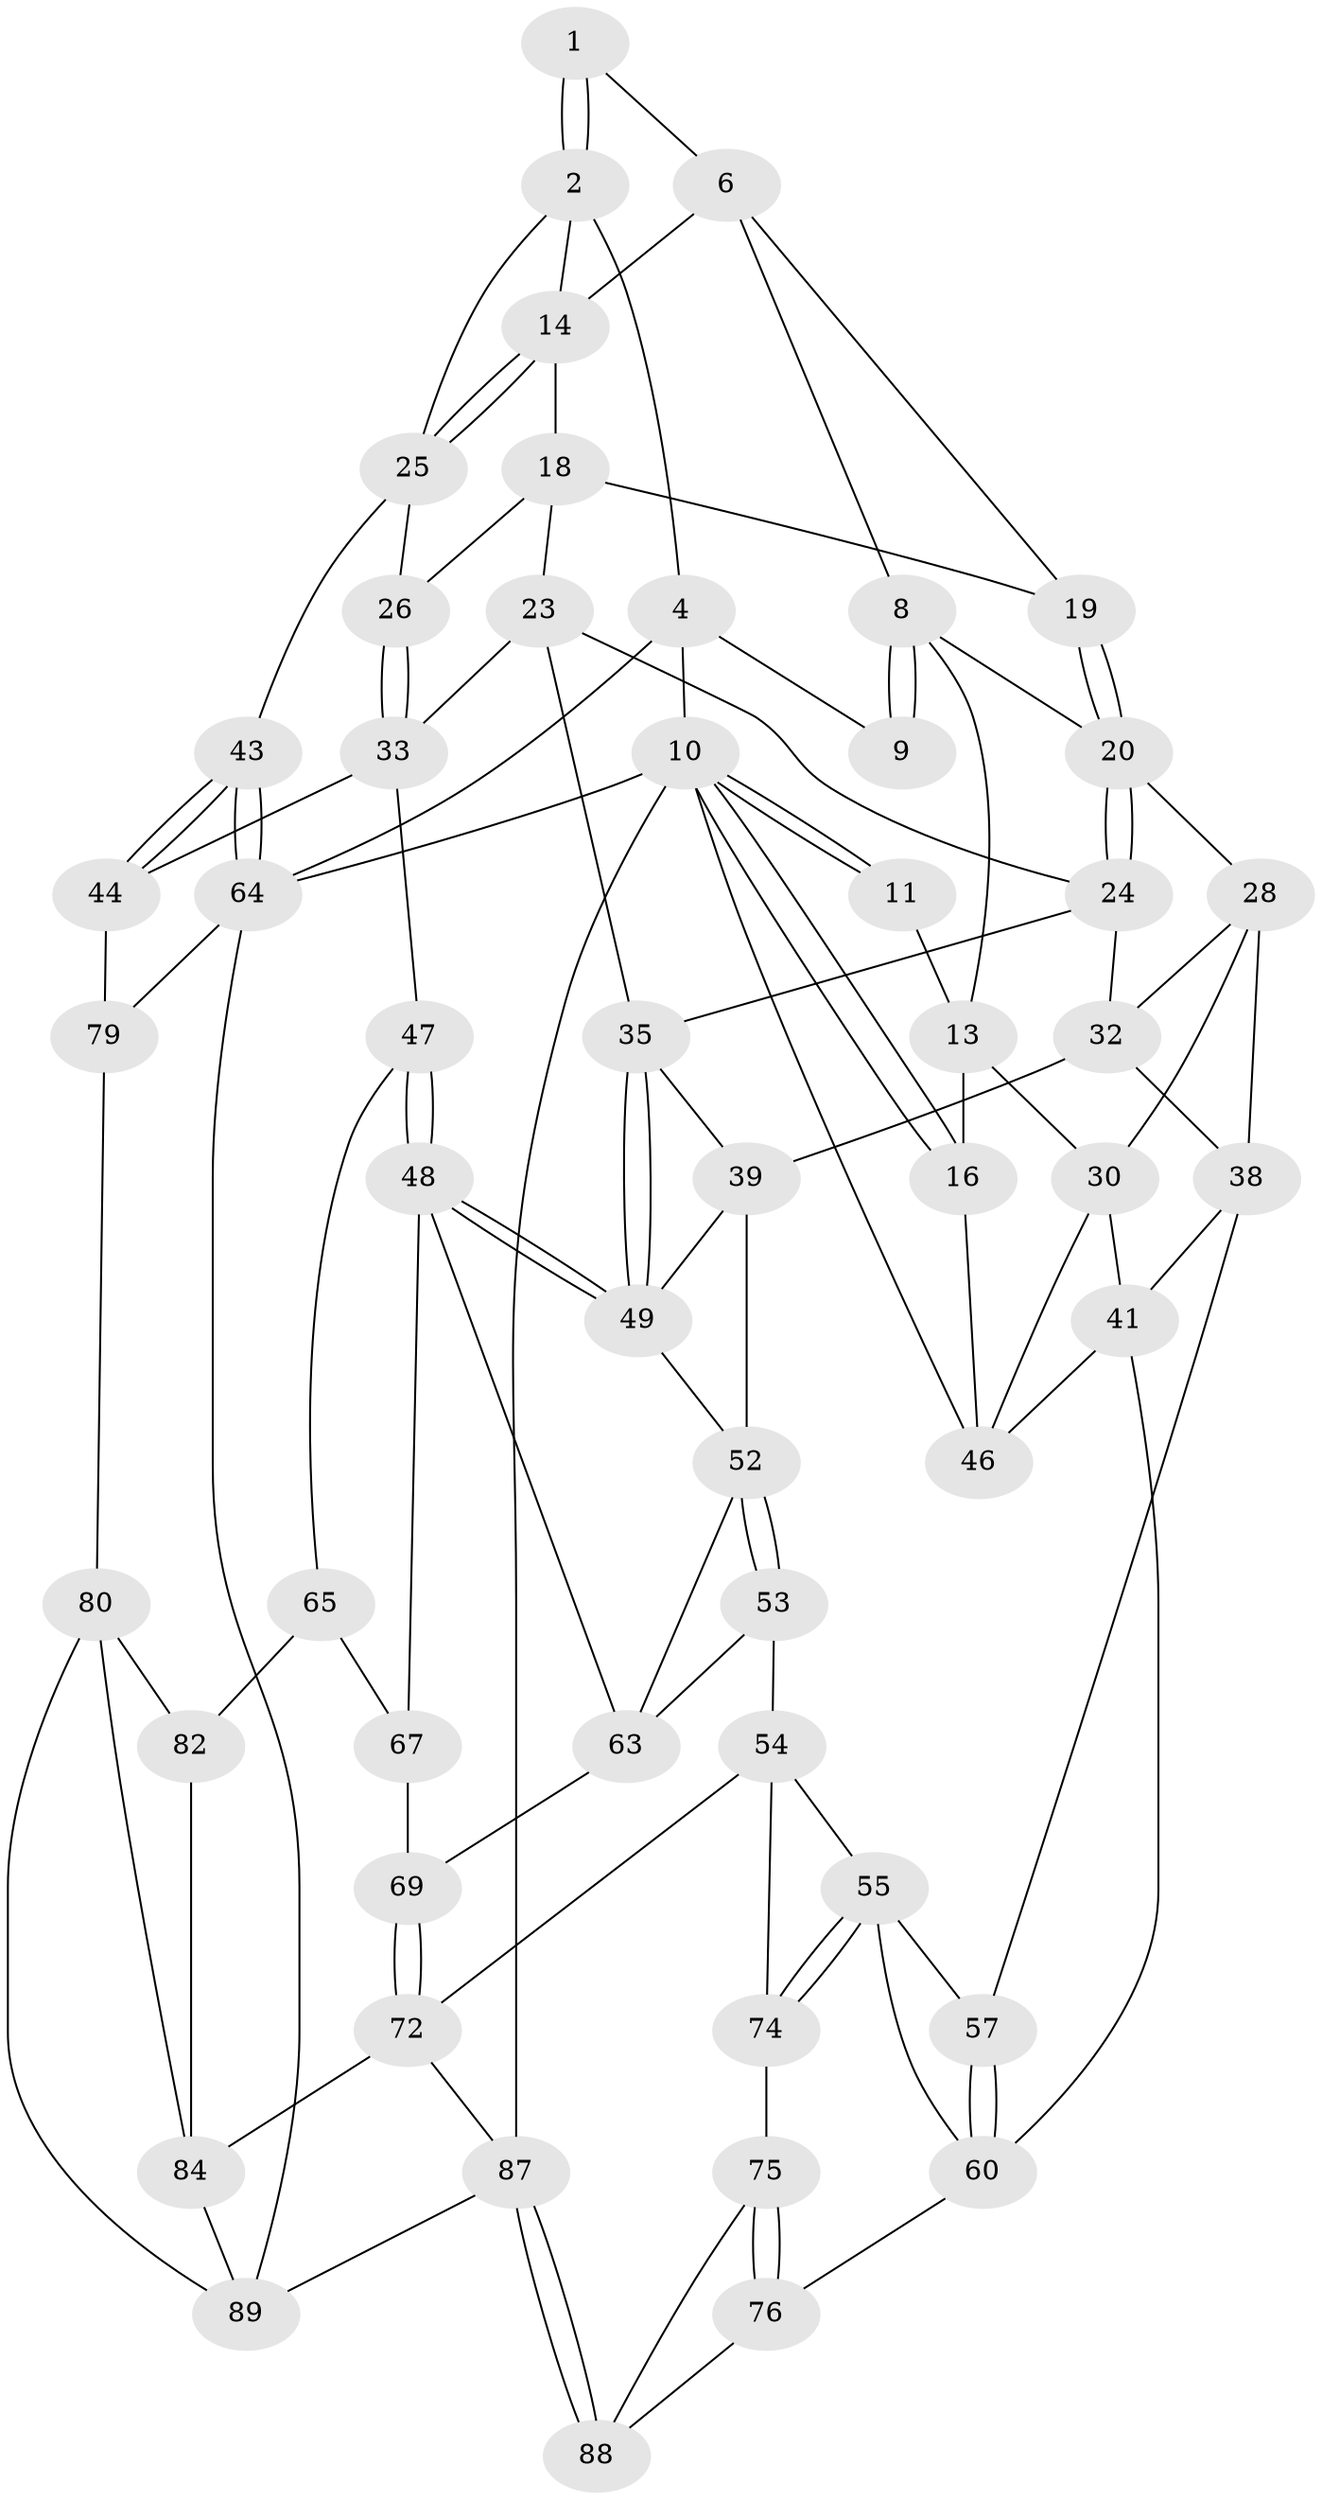 // Generated by graph-tools (version 1.1) at 2025/24/03/03/25 07:24:33]
// undirected, 54 vertices, 117 edges
graph export_dot {
graph [start="1"]
  node [color=gray90,style=filled];
  1 [pos="+0.7082155601509103+0"];
  2 [pos="+0.804523497579635+0.11045488956998022",super="+3"];
  4 [pos="+1+0",super="+5"];
  6 [pos="+0.6655606601129458+0.08117923950189924",super="+7"];
  8 [pos="+0.4137561432595829+0.03265030554582314",super="+12"];
  9 [pos="+0.41689062619596207+0"];
  10 [pos="+0+0",super="+71"];
  11 [pos="+0.18813703249718228+0"];
  13 [pos="+0.16116174401865277+0.12051662692958498",super="+17"];
  14 [pos="+0.7068838594190684+0.1794212334860428",super="+15"];
  16 [pos="+0+0.16333621120192063"];
  18 [pos="+0.5452395179790356+0.16175210299931342",super="+22"];
  19 [pos="+0.4420077425150964+0.0671417129472362"];
  20 [pos="+0.4481606599609757+0.29502207621250287",super="+21"];
  23 [pos="+0.5582221865274447+0.2698972544100757",super="+34"];
  24 [pos="+0.4500644601104506+0.30131178895018523",super="+31"];
  25 [pos="+0.7162030947760182+0.3141939254695931",super="+27"];
  26 [pos="+0.6941983817982474+0.3307981721926283"];
  28 [pos="+0.2799309590989068+0.23934565652561163",super="+29"];
  30 [pos="+0.025298847769314896+0.2920237843868285",super="+42"];
  32 [pos="+0.337754719083902+0.33457019214565725",super="+37"];
  33 [pos="+0.6792575342219701+0.3685151270401446",super="+45"];
  35 [pos="+0.49865542123558976+0.4460099393877128",super="+36"];
  38 [pos="+0.2684669679409462+0.478242044171825",super="+40"];
  39 [pos="+0.2924589086554624+0.48952852178966216",super="+51"];
  41 [pos="+0.10101808829885084+0.5295220451061056",super="+58"];
  43 [pos="+1+0.6406522041880252"];
  44 [pos="+0.8730077625296128+0.6682802707925222"];
  46 [pos="+0+0.44767639035081175",super="+59"];
  47 [pos="+0.7050675049431132+0.6237046150283496"];
  48 [pos="+0.5429816175250116+0.5715025506199993",super="+62"];
  49 [pos="+0.524423787854199+0.5481532934606522",super="+50"];
  52 [pos="+0.3483904081448654+0.6324328576555115",super="+61"];
  53 [pos="+0.3447387600597582+0.646288382734064"];
  54 [pos="+0.3328706861648249+0.6609061715651667",super="+73"];
  55 [pos="+0.2886106138359117+0.6791373540285405",super="+56"];
  57 [pos="+0.2211319390291281+0.5821389607471669"];
  60 [pos="+0.007998807358753069+0.7678114928678219",super="+70"];
  63 [pos="+0.45800918613403374+0.6483743646638659",super="+68"];
  64 [pos="+1+0.6488802428069288",super="+93"];
  65 [pos="+0.6535017434725036+0.6799136521980749",super="+66"];
  67 [pos="+0.5072818792629019+0.741606878488782"];
  69 [pos="+0.45176706438431374+0.7337003345483664"];
  72 [pos="+0.40133859033697694+0.7835361987418723",super="+86"];
  74 [pos="+0.2791685360947856+0.7033007709304798",super="+77"];
  75 [pos="+0.2621755668991884+0.7344090488686243",super="+78"];
  76 [pos="+0.15109988923610748+0.7868823524700631"];
  79 [pos="+0.7607094287194097+0.84874655871213",super="+92"];
  80 [pos="+0.6662920409378293+0.8766447112681216",super="+81"];
  82 [pos="+0.6309950672407751+0.7985914692447763",super="+83"];
  84 [pos="+0.5300747071879363+0.8481269573111553",super="+85"];
  87 [pos="+0.3275075834076515+1",super="+90"];
  88 [pos="+0.28963628164944355+0.8685321729356943"];
  89 [pos="+0.44558495840033713+1",super="+91"];
  1 -- 2;
  1 -- 2;
  1 -- 6;
  2 -- 14;
  2 -- 4;
  2 -- 25;
  4 -- 10;
  4 -- 64;
  4 -- 9;
  6 -- 8;
  6 -- 19;
  6 -- 14;
  8 -- 9;
  8 -- 9;
  8 -- 20;
  8 -- 13;
  10 -- 11;
  10 -- 11;
  10 -- 16;
  10 -- 16;
  10 -- 87;
  10 -- 64;
  10 -- 46;
  11 -- 13;
  13 -- 16;
  13 -- 30;
  14 -- 25;
  14 -- 25;
  14 -- 18;
  16 -- 46;
  18 -- 19;
  18 -- 26;
  18 -- 23;
  19 -- 20;
  19 -- 20;
  20 -- 24;
  20 -- 24;
  20 -- 28;
  23 -- 24;
  23 -- 33;
  23 -- 35;
  24 -- 32;
  24 -- 35;
  25 -- 26;
  25 -- 43;
  26 -- 33;
  26 -- 33;
  28 -- 32;
  28 -- 38;
  28 -- 30;
  30 -- 46;
  30 -- 41;
  32 -- 38;
  32 -- 39;
  33 -- 44;
  33 -- 47;
  35 -- 49;
  35 -- 49;
  35 -- 39;
  38 -- 41;
  38 -- 57;
  39 -- 52;
  39 -- 49;
  41 -- 60;
  41 -- 46;
  43 -- 44;
  43 -- 44;
  43 -- 64;
  43 -- 64;
  44 -- 79;
  47 -- 48;
  47 -- 48;
  47 -- 65;
  48 -- 49;
  48 -- 49;
  48 -- 67;
  48 -- 63;
  49 -- 52;
  52 -- 53;
  52 -- 53;
  52 -- 63;
  53 -- 54;
  53 -- 63;
  54 -- 55;
  54 -- 72;
  54 -- 74;
  55 -- 74;
  55 -- 74;
  55 -- 57;
  55 -- 60;
  57 -- 60;
  57 -- 60;
  60 -- 76;
  63 -- 69;
  64 -- 79 [weight=2];
  64 -- 89;
  65 -- 82 [weight=2];
  65 -- 67;
  67 -- 69;
  69 -- 72;
  69 -- 72;
  72 -- 87;
  72 -- 84;
  74 -- 75 [weight=2];
  75 -- 76;
  75 -- 76;
  75 -- 88;
  76 -- 88;
  79 -- 80;
  80 -- 82;
  80 -- 84;
  80 -- 89;
  82 -- 84;
  84 -- 89;
  87 -- 88;
  87 -- 88;
  87 -- 89;
}
